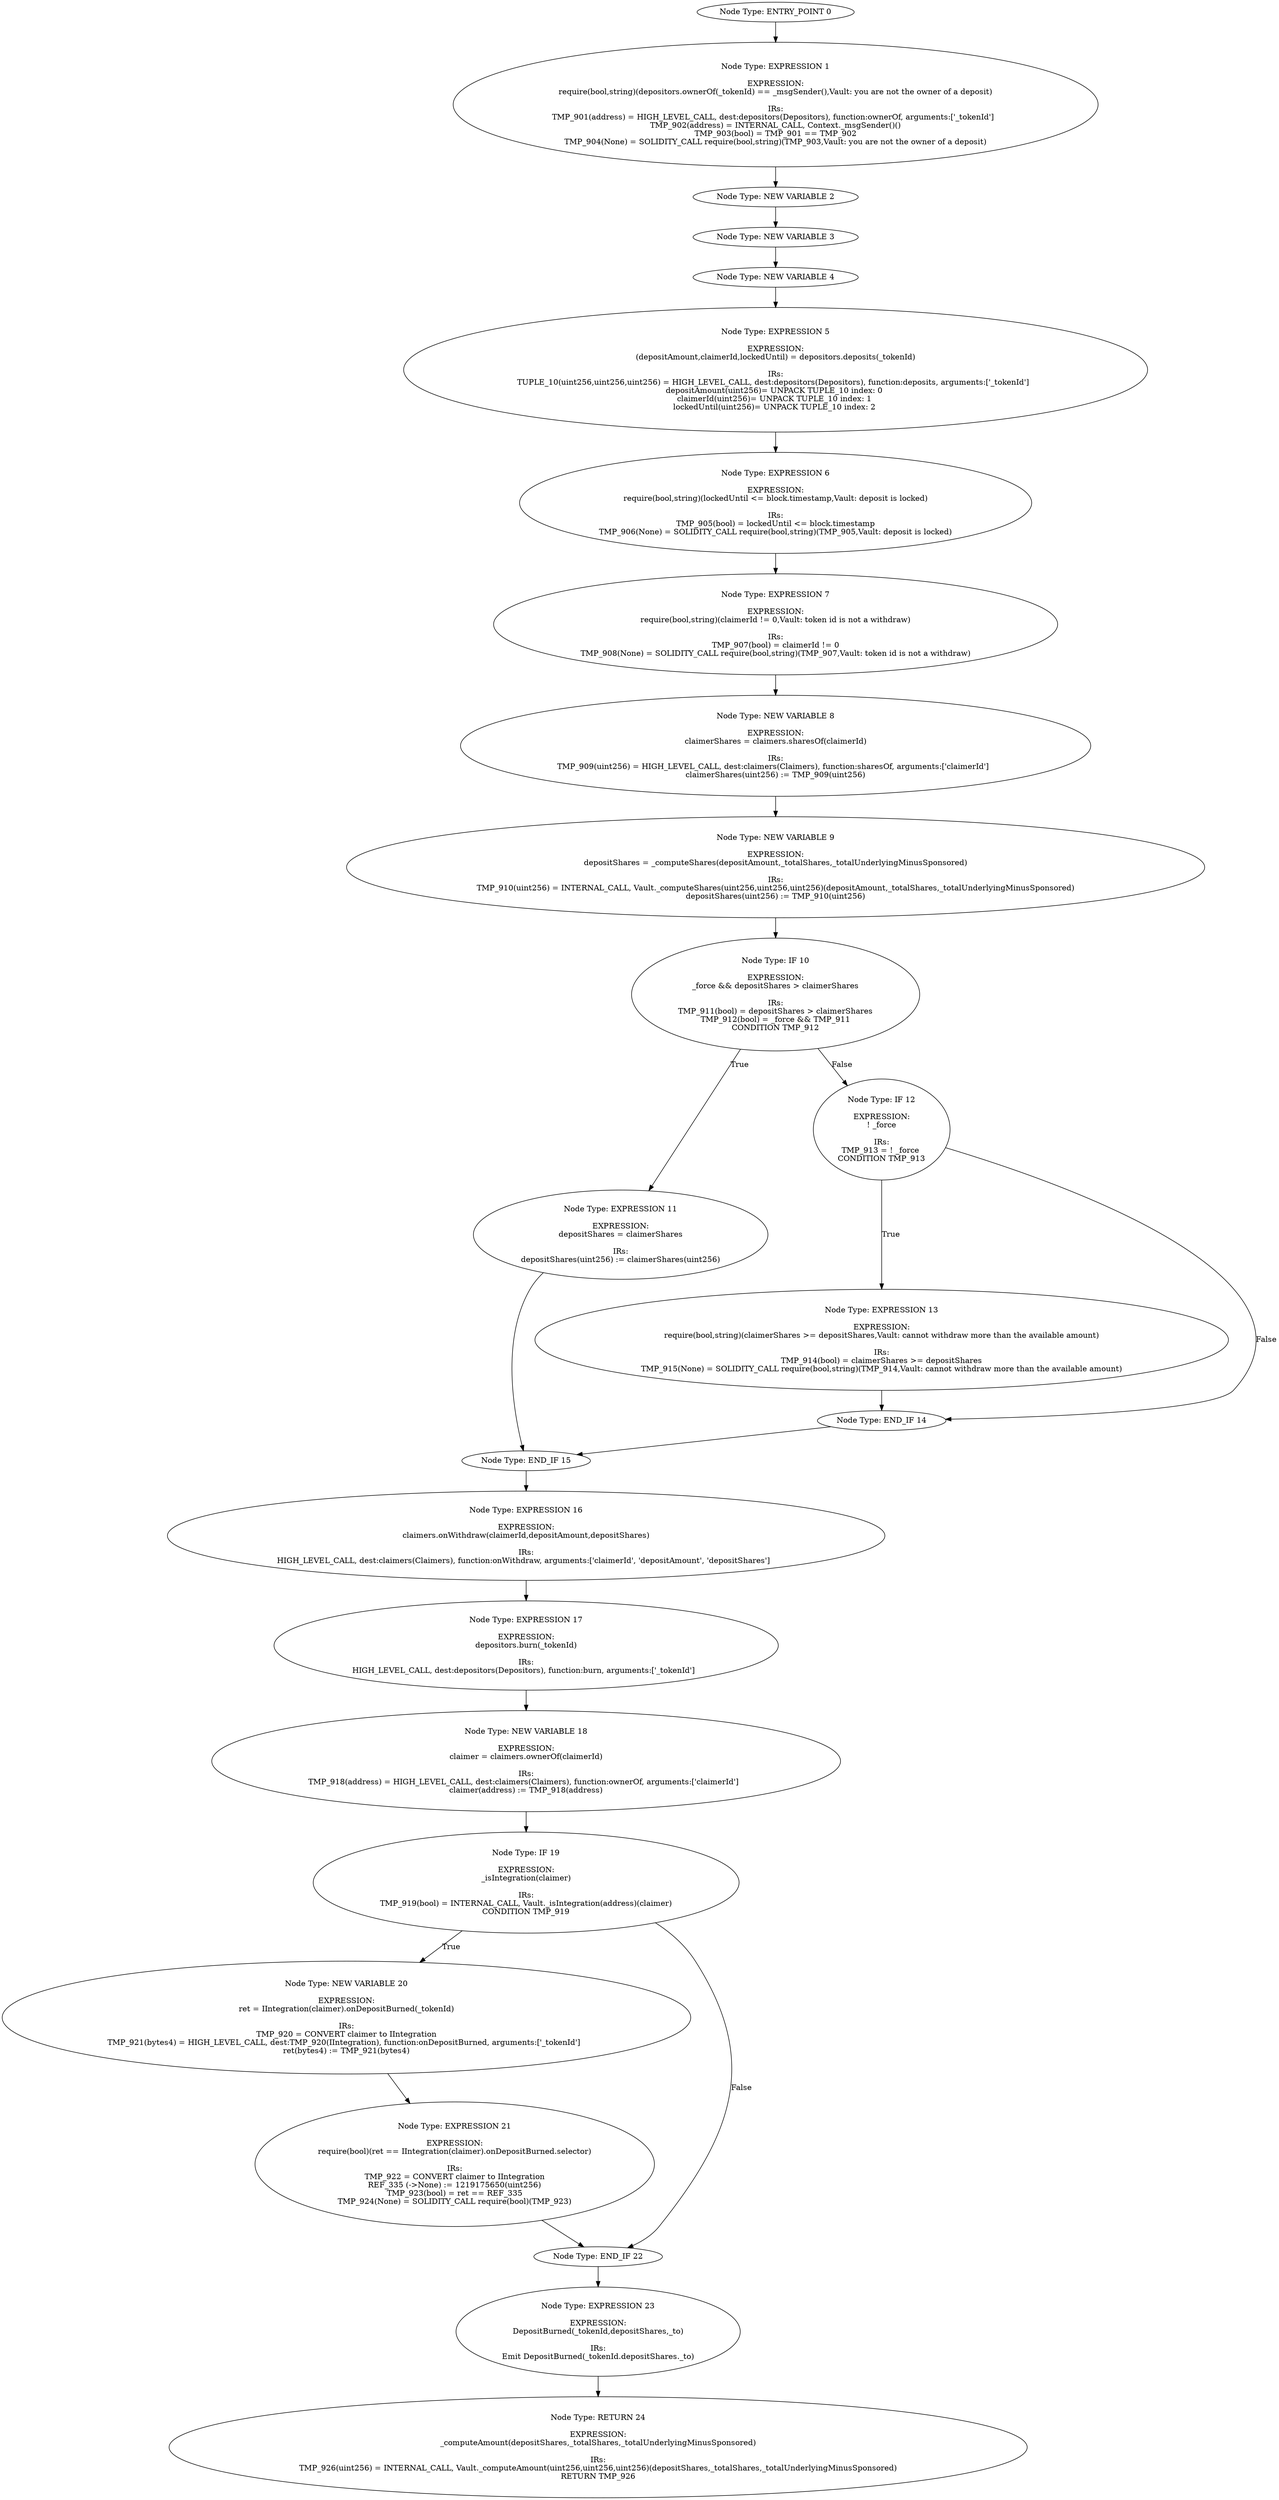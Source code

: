 digraph{
0[label="Node Type: ENTRY_POINT 0
"];
0->1;
1[label="Node Type: EXPRESSION 1

EXPRESSION:
require(bool,string)(depositors.ownerOf(_tokenId) == _msgSender(),Vault: you are not the owner of a deposit)

IRs:
TMP_901(address) = HIGH_LEVEL_CALL, dest:depositors(Depositors), function:ownerOf, arguments:['_tokenId']  
TMP_902(address) = INTERNAL_CALL, Context._msgSender()()
TMP_903(bool) = TMP_901 == TMP_902
TMP_904(None) = SOLIDITY_CALL require(bool,string)(TMP_903,Vault: you are not the owner of a deposit)"];
1->2;
2[label="Node Type: NEW VARIABLE 2
"];
2->3;
3[label="Node Type: NEW VARIABLE 3
"];
3->4;
4[label="Node Type: NEW VARIABLE 4
"];
4->5;
5[label="Node Type: EXPRESSION 5

EXPRESSION:
(depositAmount,claimerId,lockedUntil) = depositors.deposits(_tokenId)

IRs:
TUPLE_10(uint256,uint256,uint256) = HIGH_LEVEL_CALL, dest:depositors(Depositors), function:deposits, arguments:['_tokenId']  
depositAmount(uint256)= UNPACK TUPLE_10 index: 0 
claimerId(uint256)= UNPACK TUPLE_10 index: 1 
lockedUntil(uint256)= UNPACK TUPLE_10 index: 2 "];
5->6;
6[label="Node Type: EXPRESSION 6

EXPRESSION:
require(bool,string)(lockedUntil <= block.timestamp,Vault: deposit is locked)

IRs:
TMP_905(bool) = lockedUntil <= block.timestamp
TMP_906(None) = SOLIDITY_CALL require(bool,string)(TMP_905,Vault: deposit is locked)"];
6->7;
7[label="Node Type: EXPRESSION 7

EXPRESSION:
require(bool,string)(claimerId != 0,Vault: token id is not a withdraw)

IRs:
TMP_907(bool) = claimerId != 0
TMP_908(None) = SOLIDITY_CALL require(bool,string)(TMP_907,Vault: token id is not a withdraw)"];
7->8;
8[label="Node Type: NEW VARIABLE 8

EXPRESSION:
claimerShares = claimers.sharesOf(claimerId)

IRs:
TMP_909(uint256) = HIGH_LEVEL_CALL, dest:claimers(Claimers), function:sharesOf, arguments:['claimerId']  
claimerShares(uint256) := TMP_909(uint256)"];
8->9;
9[label="Node Type: NEW VARIABLE 9

EXPRESSION:
depositShares = _computeShares(depositAmount,_totalShares,_totalUnderlyingMinusSponsored)

IRs:
TMP_910(uint256) = INTERNAL_CALL, Vault._computeShares(uint256,uint256,uint256)(depositAmount,_totalShares,_totalUnderlyingMinusSponsored)
depositShares(uint256) := TMP_910(uint256)"];
9->10;
10[label="Node Type: IF 10

EXPRESSION:
_force && depositShares > claimerShares

IRs:
TMP_911(bool) = depositShares > claimerShares
TMP_912(bool) = _force && TMP_911
CONDITION TMP_912"];
10->11[label="True"];
10->12[label="False"];
11[label="Node Type: EXPRESSION 11

EXPRESSION:
depositShares = claimerShares

IRs:
depositShares(uint256) := claimerShares(uint256)"];
11->15;
12[label="Node Type: IF 12

EXPRESSION:
! _force

IRs:
TMP_913 = ! _force 
CONDITION TMP_913"];
12->13[label="True"];
12->14[label="False"];
13[label="Node Type: EXPRESSION 13

EXPRESSION:
require(bool,string)(claimerShares >= depositShares,Vault: cannot withdraw more than the available amount)

IRs:
TMP_914(bool) = claimerShares >= depositShares
TMP_915(None) = SOLIDITY_CALL require(bool,string)(TMP_914,Vault: cannot withdraw more than the available amount)"];
13->14;
14[label="Node Type: END_IF 14
"];
14->15;
15[label="Node Type: END_IF 15
"];
15->16;
16[label="Node Type: EXPRESSION 16

EXPRESSION:
claimers.onWithdraw(claimerId,depositAmount,depositShares)

IRs:
HIGH_LEVEL_CALL, dest:claimers(Claimers), function:onWithdraw, arguments:['claimerId', 'depositAmount', 'depositShares']  "];
16->17;
17[label="Node Type: EXPRESSION 17

EXPRESSION:
depositors.burn(_tokenId)

IRs:
HIGH_LEVEL_CALL, dest:depositors(Depositors), function:burn, arguments:['_tokenId']  "];
17->18;
18[label="Node Type: NEW VARIABLE 18

EXPRESSION:
claimer = claimers.ownerOf(claimerId)

IRs:
TMP_918(address) = HIGH_LEVEL_CALL, dest:claimers(Claimers), function:ownerOf, arguments:['claimerId']  
claimer(address) := TMP_918(address)"];
18->19;
19[label="Node Type: IF 19

EXPRESSION:
_isIntegration(claimer)

IRs:
TMP_919(bool) = INTERNAL_CALL, Vault._isIntegration(address)(claimer)
CONDITION TMP_919"];
19->20[label="True"];
19->22[label="False"];
20[label="Node Type: NEW VARIABLE 20

EXPRESSION:
ret = IIntegration(claimer).onDepositBurned(_tokenId)

IRs:
TMP_920 = CONVERT claimer to IIntegration
TMP_921(bytes4) = HIGH_LEVEL_CALL, dest:TMP_920(IIntegration), function:onDepositBurned, arguments:['_tokenId']  
ret(bytes4) := TMP_921(bytes4)"];
20->21;
21[label="Node Type: EXPRESSION 21

EXPRESSION:
require(bool)(ret == IIntegration(claimer).onDepositBurned.selector)

IRs:
TMP_922 = CONVERT claimer to IIntegration
REF_335 (->None) := 1219175650(uint256)
TMP_923(bool) = ret == REF_335
TMP_924(None) = SOLIDITY_CALL require(bool)(TMP_923)"];
21->22;
22[label="Node Type: END_IF 22
"];
22->23;
23[label="Node Type: EXPRESSION 23

EXPRESSION:
DepositBurned(_tokenId,depositShares,_to)

IRs:
Emit DepositBurned(_tokenId.depositShares._to)"];
23->24;
24[label="Node Type: RETURN 24

EXPRESSION:
_computeAmount(depositShares,_totalShares,_totalUnderlyingMinusSponsored)

IRs:
TMP_926(uint256) = INTERNAL_CALL, Vault._computeAmount(uint256,uint256,uint256)(depositShares,_totalShares,_totalUnderlyingMinusSponsored)
RETURN TMP_926"];
}
